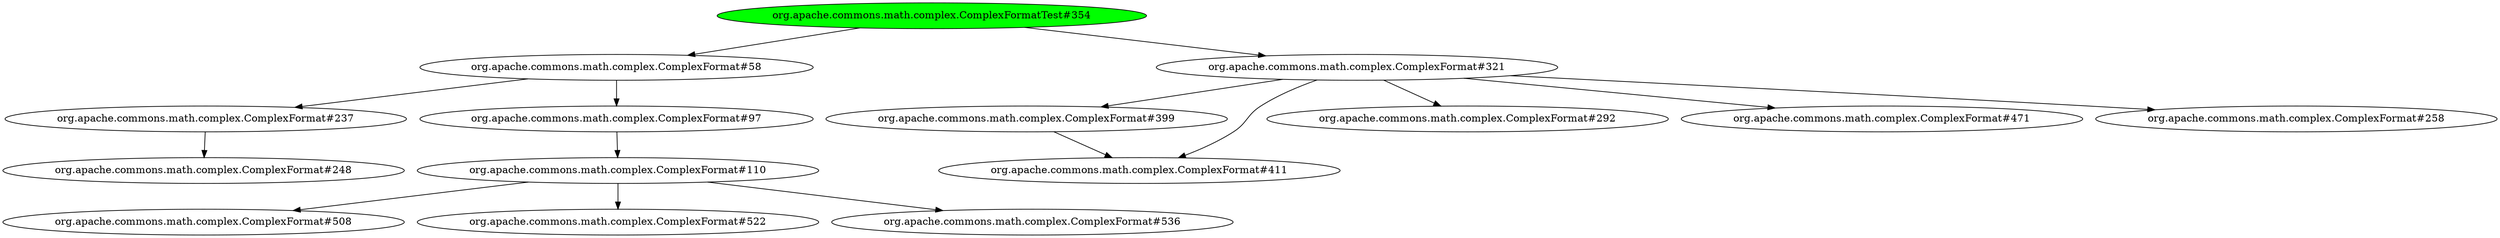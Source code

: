digraph "cg/org.apache.commons.math.complex.ComplexFormatTest#354"
{
	"org.apache.commons.math.complex.ComplexFormatTest#354" [style=filled,fillcolor=green];
	"org.apache.commons.math.complex.ComplexFormatTest#354" -> "org.apache.commons.math.complex.ComplexFormat#58";
	"org.apache.commons.math.complex.ComplexFormat#58" -> "org.apache.commons.math.complex.ComplexFormat#237";
	"org.apache.commons.math.complex.ComplexFormat#237" -> "org.apache.commons.math.complex.ComplexFormat#248";
	"org.apache.commons.math.complex.ComplexFormat#58" -> "org.apache.commons.math.complex.ComplexFormat#97";
	"org.apache.commons.math.complex.ComplexFormat#97" -> "org.apache.commons.math.complex.ComplexFormat#110";
	"org.apache.commons.math.complex.ComplexFormat#110" -> "org.apache.commons.math.complex.ComplexFormat#508";
	"org.apache.commons.math.complex.ComplexFormat#110" -> "org.apache.commons.math.complex.ComplexFormat#522";
	"org.apache.commons.math.complex.ComplexFormat#110" -> "org.apache.commons.math.complex.ComplexFormat#536";
	"org.apache.commons.math.complex.ComplexFormatTest#354" -> "org.apache.commons.math.complex.ComplexFormat#321";
	"org.apache.commons.math.complex.ComplexFormat#321" -> "org.apache.commons.math.complex.ComplexFormat#399";
	"org.apache.commons.math.complex.ComplexFormat#399" -> "org.apache.commons.math.complex.ComplexFormat#411";
	"org.apache.commons.math.complex.ComplexFormat#321" -> "org.apache.commons.math.complex.ComplexFormat#292";
	"org.apache.commons.math.complex.ComplexFormat#321" -> "org.apache.commons.math.complex.ComplexFormat#471";
	"org.apache.commons.math.complex.ComplexFormat#321" -> "org.apache.commons.math.complex.ComplexFormat#411";
	"org.apache.commons.math.complex.ComplexFormat#321" -> "org.apache.commons.math.complex.ComplexFormat#258";
}
